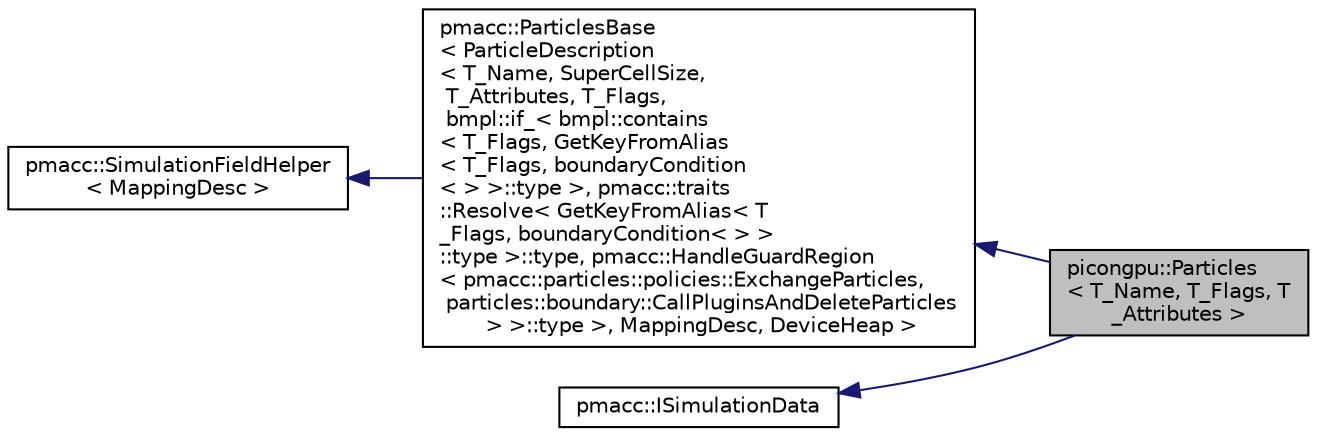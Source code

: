digraph "picongpu::Particles&lt; T_Name, T_Flags, T_Attributes &gt;"
{
 // LATEX_PDF_SIZE
  edge [fontname="Helvetica",fontsize="10",labelfontname="Helvetica",labelfontsize="10"];
  node [fontname="Helvetica",fontsize="10",shape=record];
  rankdir="LR";
  Node1 [label="picongpu::Particles\l\< T_Name, T_Flags, T\l_Attributes \>",height=0.2,width=0.4,color="black", fillcolor="grey75", style="filled", fontcolor="black",tooltip="particle species"];
  Node2 -> Node1 [dir="back",color="midnightblue",fontsize="10",style="solid",fontname="Helvetica"];
  Node2 [label="pmacc::ParticlesBase\l\< ParticleDescription\l\< T_Name, SuperCellSize,\l T_Attributes, T_Flags,\l bmpl::if_\< bmpl::contains\l\< T_Flags, GetKeyFromAlias\l\< T_Flags, boundaryCondition\l\< \> \>::type \>, pmacc::traits\l::Resolve\< GetKeyFromAlias\< T\l_Flags, boundaryCondition\< \> \>\l::type \>::type, pmacc::HandleGuardRegion\l\< pmacc::particles::policies::ExchangeParticles,\l particles::boundary::CallPluginsAndDeleteParticles\l \> \>::type \>, MappingDesc, DeviceHeap \>",height=0.2,width=0.4,color="black", fillcolor="white", style="filled",URL="$classpmacc_1_1_particles_base.html",tooltip=" "];
  Node3 -> Node2 [dir="back",color="midnightblue",fontsize="10",style="solid",fontname="Helvetica"];
  Node3 [label="pmacc::SimulationFieldHelper\l\< MappingDesc \>",height=0.2,width=0.4,color="black", fillcolor="white", style="filled",URL="$classpmacc_1_1_simulation_field_helper.html",tooltip=" "];
  Node4 -> Node1 [dir="back",color="midnightblue",fontsize="10",style="solid",fontname="Helvetica"];
  Node4 [label="pmacc::ISimulationData",height=0.2,width=0.4,color="black", fillcolor="white", style="filled",URL="$classpmacc_1_1_i_simulation_data.html",tooltip="Interface for simulation data which should be registered at DataConnector for file output,..."];
}
